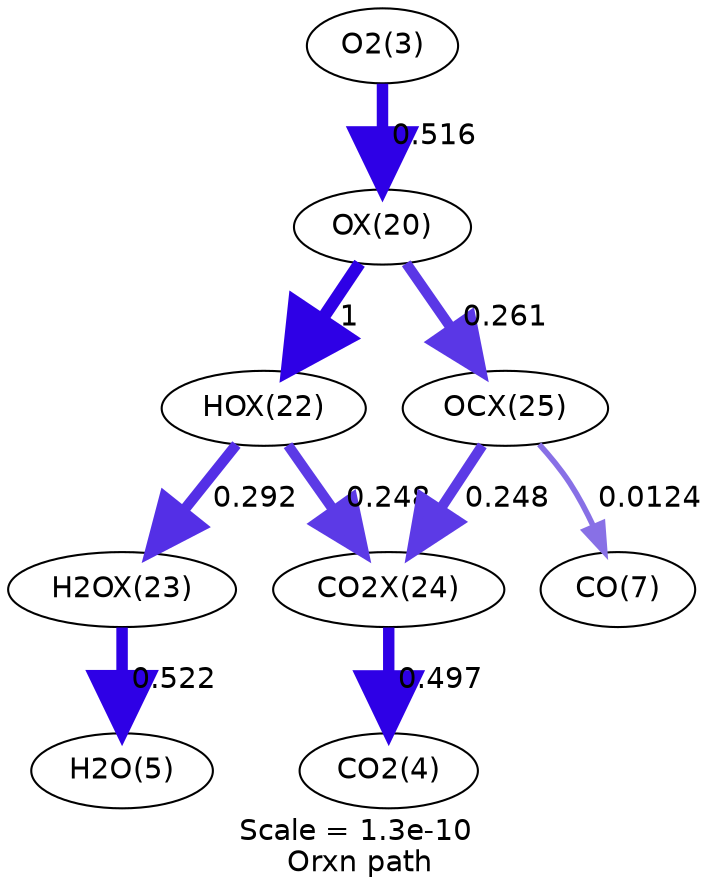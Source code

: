 digraph reaction_paths {
center=1;
s4 -> s22[fontname="Helvetica", style="setlinewidth(5.5)", arrowsize=2.75, color="0.7, 1.02, 0.9"
, label=" 0.516"];
s22 -> s24[fontname="Helvetica", style="setlinewidth(6)", arrowsize=3, color="0.7, 1.5, 0.9"
, label=" 1"];
s22 -> s27[fontname="Helvetica", style="setlinewidth(4.99)", arrowsize=2.49, color="0.7, 0.761, 0.9"
, label=" 0.261"];
s24 -> s25[fontname="Helvetica", style="setlinewidth(5.07)", arrowsize=2.54, color="0.7, 0.792, 0.9"
, label=" 0.292"];
s24 -> s26[fontname="Helvetica", style="setlinewidth(4.95)", arrowsize=2.47, color="0.7, 0.748, 0.9"
, label=" 0.248"];
s25 -> s6[fontname="Helvetica", style="setlinewidth(5.51)", arrowsize=2.75, color="0.7, 1.02, 0.9"
, label=" 0.522"];
s26 -> s5[fontname="Helvetica", style="setlinewidth(5.47)", arrowsize=2.74, color="0.7, 0.997, 0.9"
, label=" 0.497"];
s27 -> s26[fontname="Helvetica", style="setlinewidth(4.95)", arrowsize=2.47, color="0.7, 0.748, 0.9"
, label=" 0.248"];
s27 -> s8[fontname="Helvetica", style="setlinewidth(2.69)", arrowsize=1.34, color="0.7, 0.512, 0.9"
, label=" 0.0124"];
s4 [ fontname="Helvetica", label="O2(3)"];
s5 [ fontname="Helvetica", label="CO2(4)"];
s6 [ fontname="Helvetica", label="H2O(5)"];
s8 [ fontname="Helvetica", label="CO(7)"];
s22 [ fontname="Helvetica", label="OX(20)"];
s24 [ fontname="Helvetica", label="HOX(22)"];
s25 [ fontname="Helvetica", label="H2OX(23)"];
s26 [ fontname="Helvetica", label="CO2X(24)"];
s27 [ fontname="Helvetica", label="OCX(25)"];
 label = "Scale = 1.3e-10\l Orxn path";
 fontname = "Helvetica";
}
